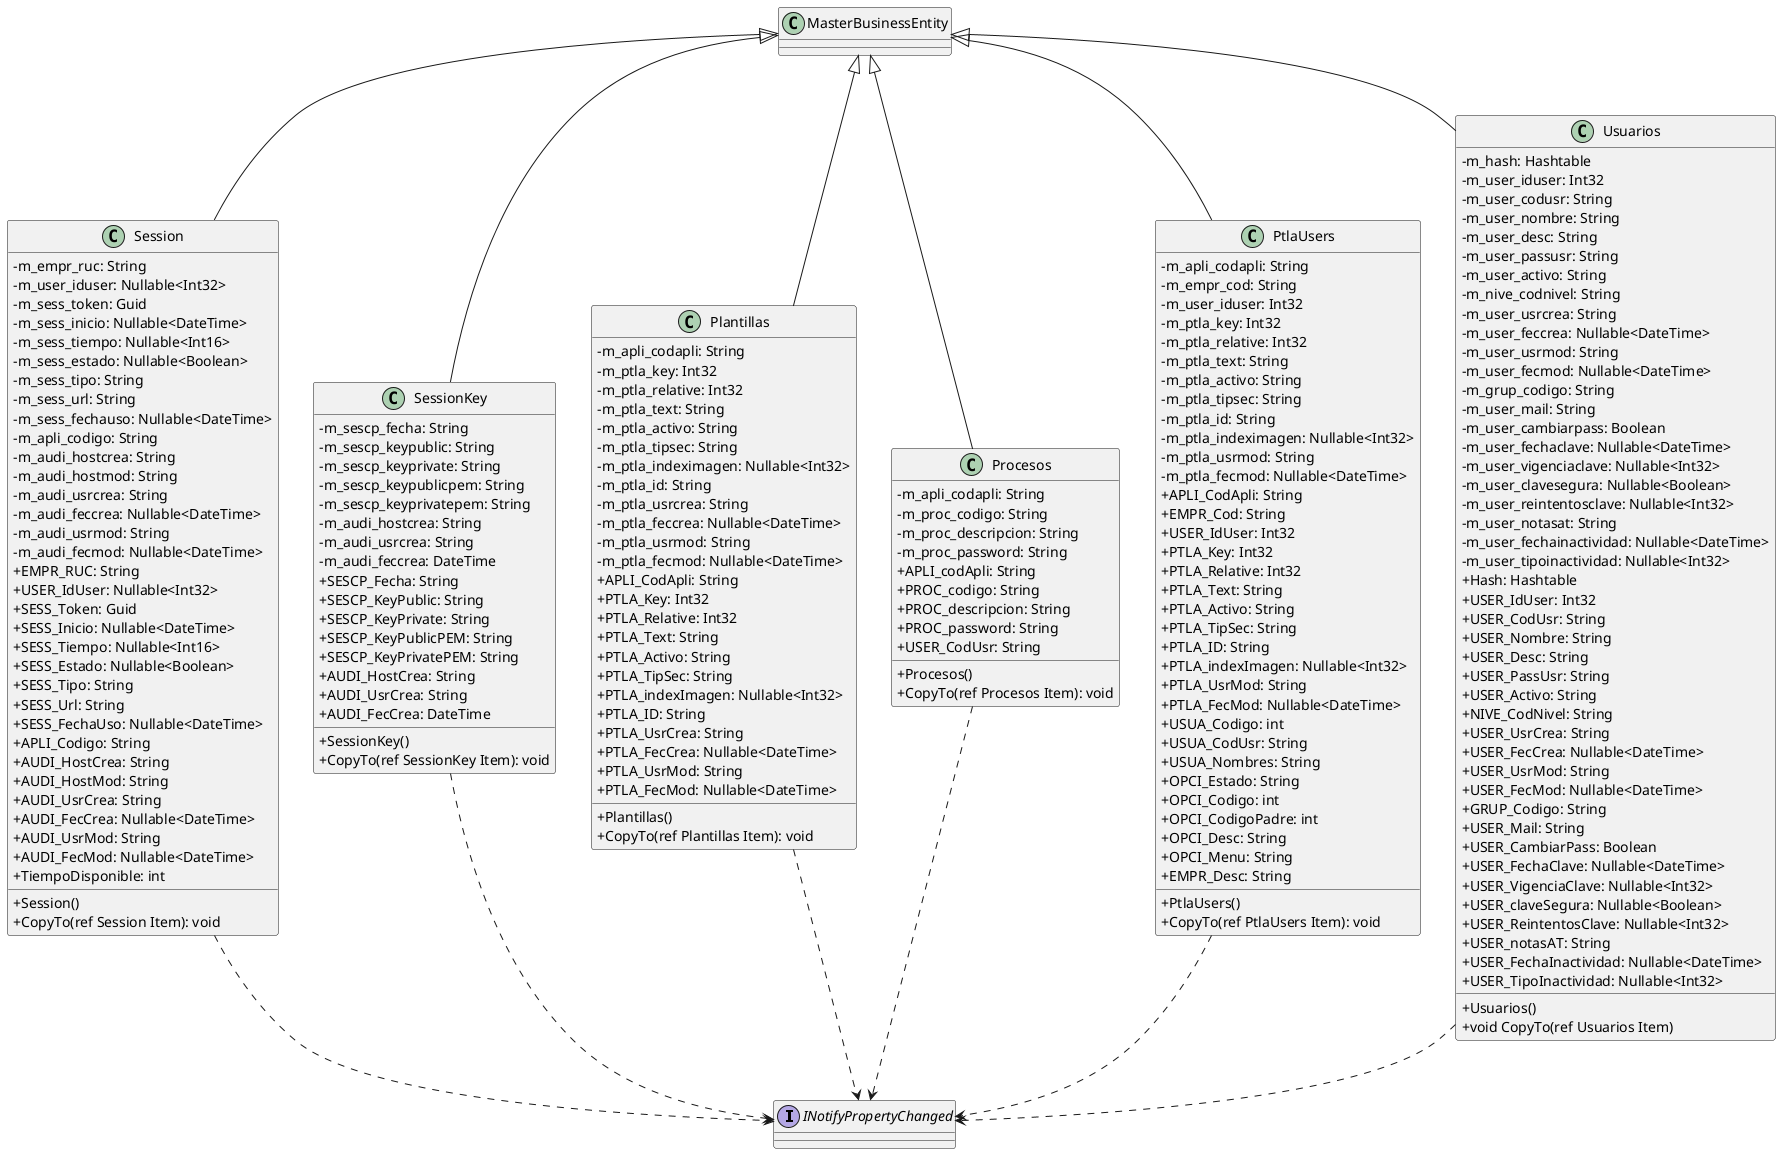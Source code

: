 @startuml Entidades Acceso
skinparam ClassAttributeIconSize 0

interface INotifyPropertyChanged
class MasterBusinessEntity

class Session extends MasterBusinessEntity {
    - m_empr_ruc: String
    - m_user_iduser: Nullable<Int32>
    - m_sess_token: Guid
    - m_sess_inicio: Nullable<DateTime>
    - m_sess_tiempo: Nullable<Int16>
    - m_sess_estado: Nullable<Boolean>
    - m_sess_tipo: String
    - m_sess_url: String
    - m_sess_fechauso: Nullable<DateTime>
    - m_apli_codigo: String
    - m_audi_hostcrea: String
    - m_audi_hostmod: String
    - m_audi_usrcrea: String
    - m_audi_feccrea: Nullable<DateTime>
    - m_audi_usrmod: String
    - m_audi_fecmod: Nullable<DateTime>
    + EMPR_RUC: String
    + USER_IdUser: Nullable<Int32>
    + SESS_Token: Guid
    + SESS_Inicio: Nullable<DateTime>
    + SESS_Tiempo: Nullable<Int16>
    + SESS_Estado: Nullable<Boolean>
    + SESS_Tipo: String
    + SESS_Url: String
    + SESS_FechaUso: Nullable<DateTime>
    + APLI_Codigo: String
    + AUDI_HostCrea: String
    + AUDI_HostMod: String
    + AUDI_UsrCrea: String
    + AUDI_FecCrea: Nullable<DateTime>
    + AUDI_UsrMod: String
    + AUDI_FecMod: Nullable<DateTime>
    + TiempoDisponible: int
    + Session()
    + CopyTo(ref Session Item): void
}

class SessionKey extends MasterBusinessEntity {
    - m_sescp_fecha: String
    - m_sescp_keypublic: String
    - m_sescp_keyprivate: String
    - m_sescp_keypublicpem: String
    - m_sescp_keyprivatepem: String
    - m_audi_hostcrea: String
    - m_audi_usrcrea: String
    - m_audi_feccrea: DateTime
    + SESCP_Fecha: String
    + SESCP_KeyPublic: String
    + SESCP_KeyPrivate: String
    + SESCP_KeyPublicPEM: String
    + SESCP_KeyPrivatePEM: String
    + AUDI_HostCrea: String
    + AUDI_UsrCrea: String
    + AUDI_FecCrea: DateTime
    + SessionKey()
    + CopyTo(ref SessionKey Item): void
}

class Plantillas extends MasterBusinessEntity {
    - m_apli_codapli: String
    - m_ptla_key: Int32
    - m_ptla_relative: Int32
    - m_ptla_text: String
    - m_ptla_activo: String
    - m_ptla_tipsec: String
    - m_ptla_indeximagen: Nullable<Int32>
    - m_ptla_id: String
    - m_ptla_usrcrea: String
    - m_ptla_feccrea: Nullable<DateTime>
    - m_ptla_usrmod: String
    - m_ptla_fecmod: Nullable<DateTime>
    + APLI_CodApli: String
    + PTLA_Key: Int32
    + PTLA_Relative: Int32
    + PTLA_Text: String
    + PTLA_Activo: String
    + PTLA_TipSec: String
    + PTLA_indexImagen: Nullable<Int32>
    + PTLA_ID: String
    + PTLA_UsrCrea: String
    + PTLA_FecCrea: Nullable<DateTime>
    + PTLA_UsrMod: String
    + PTLA_FecMod: Nullable<DateTime>
    + Plantillas()
    + CopyTo(ref Plantillas Item): void
}

class Procesos extends MasterBusinessEntity {
    - m_apli_codapli: String
    - m_proc_codigo: String
    - m_proc_descripcion: String
    - m_proc_password: String
    + APLI_codApli: String
    + PROC_codigo: String
    + PROC_descripcion: String
    + PROC_password: String
    + USER_CodUsr: String
    + Procesos()
    + CopyTo(ref Procesos Item): void
}

class PtlaUsers extends MasterBusinessEntity {
    - m_apli_codapli: String
    - m_empr_cod: String
    - m_user_iduser: Int32
    - m_ptla_key: Int32
    - m_ptla_relative: Int32
    - m_ptla_text: String
    - m_ptla_activo: String
    - m_ptla_tipsec: String
    - m_ptla_id: String
    - m_ptla_indeximagen: Nullable<Int32>
    - m_ptla_usrmod: String
    - m_ptla_fecmod: Nullable<DateTime>
    + APLI_CodApli: String
    + EMPR_Cod: String
    + USER_IdUser: Int32
    + PTLA_Key: Int32
    + PTLA_Relative: Int32
    + PTLA_Text: String
    + PTLA_Activo: String
    + PTLA_TipSec: String
    + PTLA_ID: String
    + PTLA_indexImagen: Nullable<Int32>
    + PTLA_UsrMod: String
    + PTLA_FecMod: Nullable<DateTime>
    + USUA_Codigo: int
    + USUA_CodUsr: String
    + USUA_Nombres: String
    + OPCI_Estado: String
    + OPCI_Codigo: int
    + OPCI_CodigoPadre: int
    + OPCI_Desc: String
    + OPCI_Menu: String
    + EMPR_Desc: String
    + PtlaUsers()
    + CopyTo(ref PtlaUsers Item): void
}

class Usuarios extends MasterBusinessEntity {
    - m_hash: Hashtable
    - m_user_iduser: Int32
    - m_user_codusr: String
    - m_user_nombre: String
    - m_user_desc: String
    - m_user_passusr: String
    - m_user_activo: String
    - m_nive_codnivel: String
    - m_user_usrcrea: String
    - m_user_feccrea: Nullable<DateTime>
    - m_user_usrmod: String
    - m_user_fecmod: Nullable<DateTime>
    - m_grup_codigo: String
    - m_user_mail: String
    - m_user_cambiarpass: Boolean
    - m_user_fechaclave: Nullable<DateTime>
    - m_user_vigenciaclave: Nullable<Int32>
    - m_user_clavesegura: Nullable<Boolean>
    - m_user_reintentosclave: Nullable<Int32>
    - m_user_notasat: String
    - m_user_fechainactividad: Nullable<DateTime>
    - m_user_tipoinactividad: Nullable<Int32>
    + Hash: Hashtable
    + USER_IdUser: Int32
    + USER_CodUsr: String
    + USER_Nombre: String
    + USER_Desc: String
    + USER_PassUsr: String
    + USER_Activo: String
    + NIVE_CodNivel: String
    + USER_UsrCrea: String
    + USER_FecCrea: Nullable<DateTime>
    + USER_UsrMod: String
    + USER_FecMod: Nullable<DateTime>
    + GRUP_Codigo: String
    + USER_Mail: String
    + USER_CambiarPass: Boolean
    + USER_FechaClave: Nullable<DateTime>
    + USER_VigenciaClave: Nullable<Int32>
    + USER_claveSegura: Nullable<Boolean>
    + USER_ReintentosClave: Nullable<Int32>
    + USER_notasAT: String
    + USER_FechaInactividad: Nullable<DateTime>
    + USER_TipoInactividad: Nullable<Int32>
    + Usuarios()
    + void CopyTo(ref Usuarios Item)
}


Session ..> INotifyPropertyChanged
SessionKey ..> INotifyPropertyChanged
Plantillas ..> INotifyPropertyChanged
Procesos ..> INotifyPropertyChanged
PtlaUsers ..> INotifyPropertyChanged
Usuarios ..> INotifyPropertyChanged
@enduml